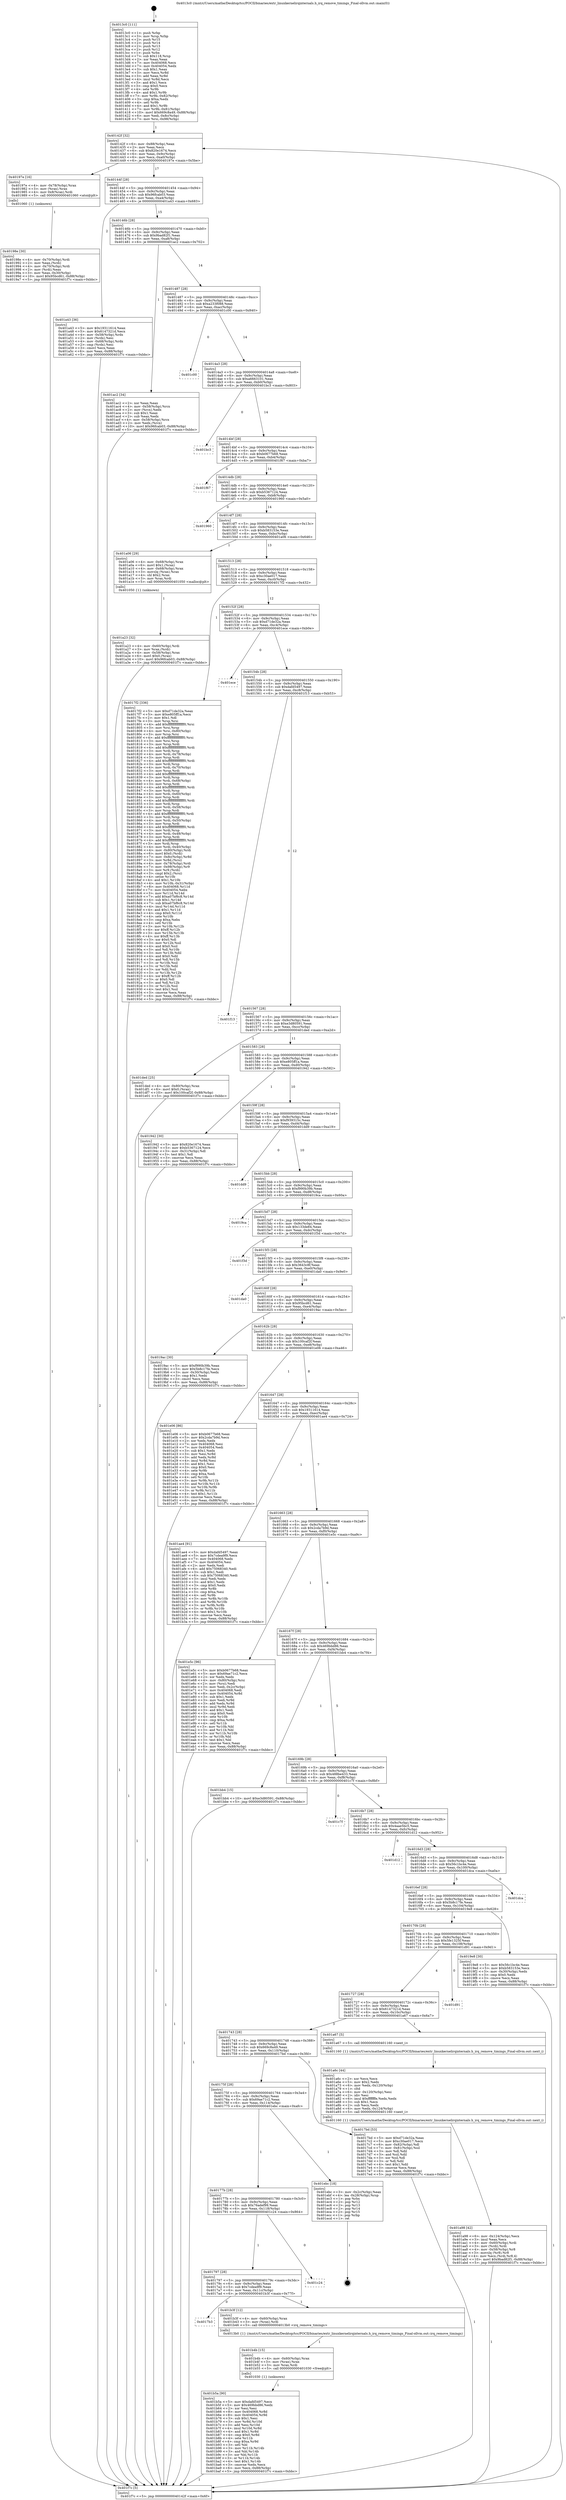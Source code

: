 digraph "0x4013c0" {
  label = "0x4013c0 (/mnt/c/Users/mathe/Desktop/tcc/POCII/binaries/extr_linuxkernelirqinternals.h_irq_remove_timings_Final-ollvm.out::main(0))"
  labelloc = "t"
  node[shape=record]

  Entry [label="",width=0.3,height=0.3,shape=circle,fillcolor=black,style=filled]
  "0x40142f" [label="{
     0x40142f [32]\l
     | [instrs]\l
     &nbsp;&nbsp;0x40142f \<+6\>: mov -0x88(%rbp),%eax\l
     &nbsp;&nbsp;0x401435 \<+2\>: mov %eax,%ecx\l
     &nbsp;&nbsp;0x401437 \<+6\>: sub $0x820e1674,%ecx\l
     &nbsp;&nbsp;0x40143d \<+6\>: mov %eax,-0x9c(%rbp)\l
     &nbsp;&nbsp;0x401443 \<+6\>: mov %ecx,-0xa0(%rbp)\l
     &nbsp;&nbsp;0x401449 \<+6\>: je 000000000040197e \<main+0x5be\>\l
  }"]
  "0x40197e" [label="{
     0x40197e [16]\l
     | [instrs]\l
     &nbsp;&nbsp;0x40197e \<+4\>: mov -0x78(%rbp),%rax\l
     &nbsp;&nbsp;0x401982 \<+3\>: mov (%rax),%rax\l
     &nbsp;&nbsp;0x401985 \<+4\>: mov 0x8(%rax),%rdi\l
     &nbsp;&nbsp;0x401989 \<+5\>: call 0000000000401060 \<atoi@plt\>\l
     | [calls]\l
     &nbsp;&nbsp;0x401060 \{1\} (unknown)\l
  }"]
  "0x40144f" [label="{
     0x40144f [28]\l
     | [instrs]\l
     &nbsp;&nbsp;0x40144f \<+5\>: jmp 0000000000401454 \<main+0x94\>\l
     &nbsp;&nbsp;0x401454 \<+6\>: mov -0x9c(%rbp),%eax\l
     &nbsp;&nbsp;0x40145a \<+5\>: sub $0x96fcab03,%eax\l
     &nbsp;&nbsp;0x40145f \<+6\>: mov %eax,-0xa4(%rbp)\l
     &nbsp;&nbsp;0x401465 \<+6\>: je 0000000000401a43 \<main+0x683\>\l
  }"]
  Exit [label="",width=0.3,height=0.3,shape=circle,fillcolor=black,style=filled,peripheries=2]
  "0x401a43" [label="{
     0x401a43 [36]\l
     | [instrs]\l
     &nbsp;&nbsp;0x401a43 \<+5\>: mov $0x19311614,%eax\l
     &nbsp;&nbsp;0x401a48 \<+5\>: mov $0x6147321d,%ecx\l
     &nbsp;&nbsp;0x401a4d \<+4\>: mov -0x58(%rbp),%rdx\l
     &nbsp;&nbsp;0x401a51 \<+2\>: mov (%rdx),%esi\l
     &nbsp;&nbsp;0x401a53 \<+4\>: mov -0x68(%rbp),%rdx\l
     &nbsp;&nbsp;0x401a57 \<+2\>: cmp (%rdx),%esi\l
     &nbsp;&nbsp;0x401a59 \<+3\>: cmovl %ecx,%eax\l
     &nbsp;&nbsp;0x401a5c \<+6\>: mov %eax,-0x88(%rbp)\l
     &nbsp;&nbsp;0x401a62 \<+5\>: jmp 0000000000401f7c \<main+0xbbc\>\l
  }"]
  "0x40146b" [label="{
     0x40146b [28]\l
     | [instrs]\l
     &nbsp;&nbsp;0x40146b \<+5\>: jmp 0000000000401470 \<main+0xb0\>\l
     &nbsp;&nbsp;0x401470 \<+6\>: mov -0x9c(%rbp),%eax\l
     &nbsp;&nbsp;0x401476 \<+5\>: sub $0x9bad82f1,%eax\l
     &nbsp;&nbsp;0x40147b \<+6\>: mov %eax,-0xa8(%rbp)\l
     &nbsp;&nbsp;0x401481 \<+6\>: je 0000000000401ac2 \<main+0x702\>\l
  }"]
  "0x401b5a" [label="{
     0x401b5a [90]\l
     | [instrs]\l
     &nbsp;&nbsp;0x401b5a \<+5\>: mov $0xdafd5497,%ecx\l
     &nbsp;&nbsp;0x401b5f \<+5\>: mov $0x469bbd86,%edx\l
     &nbsp;&nbsp;0x401b64 \<+2\>: xor %esi,%esi\l
     &nbsp;&nbsp;0x401b66 \<+8\>: mov 0x404068,%r8d\l
     &nbsp;&nbsp;0x401b6e \<+8\>: mov 0x404054,%r9d\l
     &nbsp;&nbsp;0x401b76 \<+3\>: sub $0x1,%esi\l
     &nbsp;&nbsp;0x401b79 \<+3\>: mov %r8d,%r10d\l
     &nbsp;&nbsp;0x401b7c \<+3\>: add %esi,%r10d\l
     &nbsp;&nbsp;0x401b7f \<+4\>: imul %r10d,%r8d\l
     &nbsp;&nbsp;0x401b83 \<+4\>: and $0x1,%r8d\l
     &nbsp;&nbsp;0x401b87 \<+4\>: cmp $0x0,%r8d\l
     &nbsp;&nbsp;0x401b8b \<+4\>: sete %r11b\l
     &nbsp;&nbsp;0x401b8f \<+4\>: cmp $0xa,%r9d\l
     &nbsp;&nbsp;0x401b93 \<+3\>: setl %bl\l
     &nbsp;&nbsp;0x401b96 \<+3\>: mov %r11b,%r14b\l
     &nbsp;&nbsp;0x401b99 \<+3\>: and %bl,%r14b\l
     &nbsp;&nbsp;0x401b9c \<+3\>: xor %bl,%r11b\l
     &nbsp;&nbsp;0x401b9f \<+3\>: or %r11b,%r14b\l
     &nbsp;&nbsp;0x401ba2 \<+4\>: test $0x1,%r14b\l
     &nbsp;&nbsp;0x401ba6 \<+3\>: cmovne %edx,%ecx\l
     &nbsp;&nbsp;0x401ba9 \<+6\>: mov %ecx,-0x88(%rbp)\l
     &nbsp;&nbsp;0x401baf \<+5\>: jmp 0000000000401f7c \<main+0xbbc\>\l
  }"]
  "0x401ac2" [label="{
     0x401ac2 [34]\l
     | [instrs]\l
     &nbsp;&nbsp;0x401ac2 \<+2\>: xor %eax,%eax\l
     &nbsp;&nbsp;0x401ac4 \<+4\>: mov -0x58(%rbp),%rcx\l
     &nbsp;&nbsp;0x401ac8 \<+2\>: mov (%rcx),%edx\l
     &nbsp;&nbsp;0x401aca \<+3\>: sub $0x1,%eax\l
     &nbsp;&nbsp;0x401acd \<+2\>: sub %eax,%edx\l
     &nbsp;&nbsp;0x401acf \<+4\>: mov -0x58(%rbp),%rcx\l
     &nbsp;&nbsp;0x401ad3 \<+2\>: mov %edx,(%rcx)\l
     &nbsp;&nbsp;0x401ad5 \<+10\>: movl $0x96fcab03,-0x88(%rbp)\l
     &nbsp;&nbsp;0x401adf \<+5\>: jmp 0000000000401f7c \<main+0xbbc\>\l
  }"]
  "0x401487" [label="{
     0x401487 [28]\l
     | [instrs]\l
     &nbsp;&nbsp;0x401487 \<+5\>: jmp 000000000040148c \<main+0xcc\>\l
     &nbsp;&nbsp;0x40148c \<+6\>: mov -0x9c(%rbp),%eax\l
     &nbsp;&nbsp;0x401492 \<+5\>: sub $0xa233f088,%eax\l
     &nbsp;&nbsp;0x401497 \<+6\>: mov %eax,-0xac(%rbp)\l
     &nbsp;&nbsp;0x40149d \<+6\>: je 0000000000401c00 \<main+0x840\>\l
  }"]
  "0x401b4b" [label="{
     0x401b4b [15]\l
     | [instrs]\l
     &nbsp;&nbsp;0x401b4b \<+4\>: mov -0x60(%rbp),%rax\l
     &nbsp;&nbsp;0x401b4f \<+3\>: mov (%rax),%rax\l
     &nbsp;&nbsp;0x401b52 \<+3\>: mov %rax,%rdi\l
     &nbsp;&nbsp;0x401b55 \<+5\>: call 0000000000401030 \<free@plt\>\l
     | [calls]\l
     &nbsp;&nbsp;0x401030 \{1\} (unknown)\l
  }"]
  "0x401c00" [label="{
     0x401c00\l
  }", style=dashed]
  "0x4014a3" [label="{
     0x4014a3 [28]\l
     | [instrs]\l
     &nbsp;&nbsp;0x4014a3 \<+5\>: jmp 00000000004014a8 \<main+0xe8\>\l
     &nbsp;&nbsp;0x4014a8 \<+6\>: mov -0x9c(%rbp),%eax\l
     &nbsp;&nbsp;0x4014ae \<+5\>: sub $0xa6663101,%eax\l
     &nbsp;&nbsp;0x4014b3 \<+6\>: mov %eax,-0xb0(%rbp)\l
     &nbsp;&nbsp;0x4014b9 \<+6\>: je 0000000000401bc3 \<main+0x803\>\l
  }"]
  "0x4017b3" [label="{
     0x4017b3\l
  }", style=dashed]
  "0x401bc3" [label="{
     0x401bc3\l
  }", style=dashed]
  "0x4014bf" [label="{
     0x4014bf [28]\l
     | [instrs]\l
     &nbsp;&nbsp;0x4014bf \<+5\>: jmp 00000000004014c4 \<main+0x104\>\l
     &nbsp;&nbsp;0x4014c4 \<+6\>: mov -0x9c(%rbp),%eax\l
     &nbsp;&nbsp;0x4014ca \<+5\>: sub $0xb0677b68,%eax\l
     &nbsp;&nbsp;0x4014cf \<+6\>: mov %eax,-0xb4(%rbp)\l
     &nbsp;&nbsp;0x4014d5 \<+6\>: je 0000000000401f67 \<main+0xba7\>\l
  }"]
  "0x401b3f" [label="{
     0x401b3f [12]\l
     | [instrs]\l
     &nbsp;&nbsp;0x401b3f \<+4\>: mov -0x60(%rbp),%rax\l
     &nbsp;&nbsp;0x401b43 \<+3\>: mov (%rax),%rdi\l
     &nbsp;&nbsp;0x401b46 \<+5\>: call 00000000004013b0 \<irq_remove_timings\>\l
     | [calls]\l
     &nbsp;&nbsp;0x4013b0 \{1\} (/mnt/c/Users/mathe/Desktop/tcc/POCII/binaries/extr_linuxkernelirqinternals.h_irq_remove_timings_Final-ollvm.out::irq_remove_timings)\l
  }"]
  "0x401f67" [label="{
     0x401f67\l
  }", style=dashed]
  "0x4014db" [label="{
     0x4014db [28]\l
     | [instrs]\l
     &nbsp;&nbsp;0x4014db \<+5\>: jmp 00000000004014e0 \<main+0x120\>\l
     &nbsp;&nbsp;0x4014e0 \<+6\>: mov -0x9c(%rbp),%eax\l
     &nbsp;&nbsp;0x4014e6 \<+5\>: sub $0xb5367124,%eax\l
     &nbsp;&nbsp;0x4014eb \<+6\>: mov %eax,-0xb8(%rbp)\l
     &nbsp;&nbsp;0x4014f1 \<+6\>: je 0000000000401960 \<main+0x5a0\>\l
  }"]
  "0x401797" [label="{
     0x401797 [28]\l
     | [instrs]\l
     &nbsp;&nbsp;0x401797 \<+5\>: jmp 000000000040179c \<main+0x3dc\>\l
     &nbsp;&nbsp;0x40179c \<+6\>: mov -0x9c(%rbp),%eax\l
     &nbsp;&nbsp;0x4017a2 \<+5\>: sub $0x7cdea9f9,%eax\l
     &nbsp;&nbsp;0x4017a7 \<+6\>: mov %eax,-0x11c(%rbp)\l
     &nbsp;&nbsp;0x4017ad \<+6\>: je 0000000000401b3f \<main+0x77f\>\l
  }"]
  "0x401960" [label="{
     0x401960\l
  }", style=dashed]
  "0x4014f7" [label="{
     0x4014f7 [28]\l
     | [instrs]\l
     &nbsp;&nbsp;0x4014f7 \<+5\>: jmp 00000000004014fc \<main+0x13c\>\l
     &nbsp;&nbsp;0x4014fc \<+6\>: mov -0x9c(%rbp),%eax\l
     &nbsp;&nbsp;0x401502 \<+5\>: sub $0xb583153e,%eax\l
     &nbsp;&nbsp;0x401507 \<+6\>: mov %eax,-0xbc(%rbp)\l
     &nbsp;&nbsp;0x40150d \<+6\>: je 0000000000401a06 \<main+0x646\>\l
  }"]
  "0x401c24" [label="{
     0x401c24\l
  }", style=dashed]
  "0x401a06" [label="{
     0x401a06 [29]\l
     | [instrs]\l
     &nbsp;&nbsp;0x401a06 \<+4\>: mov -0x68(%rbp),%rax\l
     &nbsp;&nbsp;0x401a0a \<+6\>: movl $0x1,(%rax)\l
     &nbsp;&nbsp;0x401a10 \<+4\>: mov -0x68(%rbp),%rax\l
     &nbsp;&nbsp;0x401a14 \<+3\>: movslq (%rax),%rax\l
     &nbsp;&nbsp;0x401a17 \<+4\>: shl $0x2,%rax\l
     &nbsp;&nbsp;0x401a1b \<+3\>: mov %rax,%rdi\l
     &nbsp;&nbsp;0x401a1e \<+5\>: call 0000000000401050 \<malloc@plt\>\l
     | [calls]\l
     &nbsp;&nbsp;0x401050 \{1\} (unknown)\l
  }"]
  "0x401513" [label="{
     0x401513 [28]\l
     | [instrs]\l
     &nbsp;&nbsp;0x401513 \<+5\>: jmp 0000000000401518 \<main+0x158\>\l
     &nbsp;&nbsp;0x401518 \<+6\>: mov -0x9c(%rbp),%eax\l
     &nbsp;&nbsp;0x40151e \<+5\>: sub $0xc30ae017,%eax\l
     &nbsp;&nbsp;0x401523 \<+6\>: mov %eax,-0xc0(%rbp)\l
     &nbsp;&nbsp;0x401529 \<+6\>: je 00000000004017f2 \<main+0x432\>\l
  }"]
  "0x40177b" [label="{
     0x40177b [28]\l
     | [instrs]\l
     &nbsp;&nbsp;0x40177b \<+5\>: jmp 0000000000401780 \<main+0x3c0\>\l
     &nbsp;&nbsp;0x401780 \<+6\>: mov -0x9c(%rbp),%eax\l
     &nbsp;&nbsp;0x401786 \<+5\>: sub $0x76adef99,%eax\l
     &nbsp;&nbsp;0x40178b \<+6\>: mov %eax,-0x118(%rbp)\l
     &nbsp;&nbsp;0x401791 \<+6\>: je 0000000000401c24 \<main+0x864\>\l
  }"]
  "0x4017f2" [label="{
     0x4017f2 [336]\l
     | [instrs]\l
     &nbsp;&nbsp;0x4017f2 \<+5\>: mov $0xd71de32a,%eax\l
     &nbsp;&nbsp;0x4017f7 \<+5\>: mov $0xe805ff1a,%ecx\l
     &nbsp;&nbsp;0x4017fc \<+2\>: mov $0x1,%dl\l
     &nbsp;&nbsp;0x4017fe \<+3\>: mov %rsp,%rsi\l
     &nbsp;&nbsp;0x401801 \<+4\>: add $0xfffffffffffffff0,%rsi\l
     &nbsp;&nbsp;0x401805 \<+3\>: mov %rsi,%rsp\l
     &nbsp;&nbsp;0x401808 \<+4\>: mov %rsi,-0x80(%rbp)\l
     &nbsp;&nbsp;0x40180c \<+3\>: mov %rsp,%rsi\l
     &nbsp;&nbsp;0x40180f \<+4\>: add $0xfffffffffffffff0,%rsi\l
     &nbsp;&nbsp;0x401813 \<+3\>: mov %rsi,%rsp\l
     &nbsp;&nbsp;0x401816 \<+3\>: mov %rsp,%rdi\l
     &nbsp;&nbsp;0x401819 \<+4\>: add $0xfffffffffffffff0,%rdi\l
     &nbsp;&nbsp;0x40181d \<+3\>: mov %rdi,%rsp\l
     &nbsp;&nbsp;0x401820 \<+4\>: mov %rdi,-0x78(%rbp)\l
     &nbsp;&nbsp;0x401824 \<+3\>: mov %rsp,%rdi\l
     &nbsp;&nbsp;0x401827 \<+4\>: add $0xfffffffffffffff0,%rdi\l
     &nbsp;&nbsp;0x40182b \<+3\>: mov %rdi,%rsp\l
     &nbsp;&nbsp;0x40182e \<+4\>: mov %rdi,-0x70(%rbp)\l
     &nbsp;&nbsp;0x401832 \<+3\>: mov %rsp,%rdi\l
     &nbsp;&nbsp;0x401835 \<+4\>: add $0xfffffffffffffff0,%rdi\l
     &nbsp;&nbsp;0x401839 \<+3\>: mov %rdi,%rsp\l
     &nbsp;&nbsp;0x40183c \<+4\>: mov %rdi,-0x68(%rbp)\l
     &nbsp;&nbsp;0x401840 \<+3\>: mov %rsp,%rdi\l
     &nbsp;&nbsp;0x401843 \<+4\>: add $0xfffffffffffffff0,%rdi\l
     &nbsp;&nbsp;0x401847 \<+3\>: mov %rdi,%rsp\l
     &nbsp;&nbsp;0x40184a \<+4\>: mov %rdi,-0x60(%rbp)\l
     &nbsp;&nbsp;0x40184e \<+3\>: mov %rsp,%rdi\l
     &nbsp;&nbsp;0x401851 \<+4\>: add $0xfffffffffffffff0,%rdi\l
     &nbsp;&nbsp;0x401855 \<+3\>: mov %rdi,%rsp\l
     &nbsp;&nbsp;0x401858 \<+4\>: mov %rdi,-0x58(%rbp)\l
     &nbsp;&nbsp;0x40185c \<+3\>: mov %rsp,%rdi\l
     &nbsp;&nbsp;0x40185f \<+4\>: add $0xfffffffffffffff0,%rdi\l
     &nbsp;&nbsp;0x401863 \<+3\>: mov %rdi,%rsp\l
     &nbsp;&nbsp;0x401866 \<+4\>: mov %rdi,-0x50(%rbp)\l
     &nbsp;&nbsp;0x40186a \<+3\>: mov %rsp,%rdi\l
     &nbsp;&nbsp;0x40186d \<+4\>: add $0xfffffffffffffff0,%rdi\l
     &nbsp;&nbsp;0x401871 \<+3\>: mov %rdi,%rsp\l
     &nbsp;&nbsp;0x401874 \<+4\>: mov %rdi,-0x48(%rbp)\l
     &nbsp;&nbsp;0x401878 \<+3\>: mov %rsp,%rdi\l
     &nbsp;&nbsp;0x40187b \<+4\>: add $0xfffffffffffffff0,%rdi\l
     &nbsp;&nbsp;0x40187f \<+3\>: mov %rdi,%rsp\l
     &nbsp;&nbsp;0x401882 \<+4\>: mov %rdi,-0x40(%rbp)\l
     &nbsp;&nbsp;0x401886 \<+4\>: mov -0x80(%rbp),%rdi\l
     &nbsp;&nbsp;0x40188a \<+6\>: movl $0x0,(%rdi)\l
     &nbsp;&nbsp;0x401890 \<+7\>: mov -0x8c(%rbp),%r8d\l
     &nbsp;&nbsp;0x401897 \<+3\>: mov %r8d,(%rsi)\l
     &nbsp;&nbsp;0x40189a \<+4\>: mov -0x78(%rbp),%rdi\l
     &nbsp;&nbsp;0x40189e \<+7\>: mov -0x98(%rbp),%r9\l
     &nbsp;&nbsp;0x4018a5 \<+3\>: mov %r9,(%rdi)\l
     &nbsp;&nbsp;0x4018a8 \<+3\>: cmpl $0x2,(%rsi)\l
     &nbsp;&nbsp;0x4018ab \<+4\>: setne %r10b\l
     &nbsp;&nbsp;0x4018af \<+4\>: and $0x1,%r10b\l
     &nbsp;&nbsp;0x4018b3 \<+4\>: mov %r10b,-0x31(%rbp)\l
     &nbsp;&nbsp;0x4018b7 \<+8\>: mov 0x404068,%r11d\l
     &nbsp;&nbsp;0x4018bf \<+7\>: mov 0x404054,%ebx\l
     &nbsp;&nbsp;0x4018c6 \<+3\>: mov %r11d,%r14d\l
     &nbsp;&nbsp;0x4018c9 \<+7\>: add $0xa07bf6c8,%r14d\l
     &nbsp;&nbsp;0x4018d0 \<+4\>: sub $0x1,%r14d\l
     &nbsp;&nbsp;0x4018d4 \<+7\>: sub $0xa07bf6c8,%r14d\l
     &nbsp;&nbsp;0x4018db \<+4\>: imul %r14d,%r11d\l
     &nbsp;&nbsp;0x4018df \<+4\>: and $0x1,%r11d\l
     &nbsp;&nbsp;0x4018e3 \<+4\>: cmp $0x0,%r11d\l
     &nbsp;&nbsp;0x4018e7 \<+4\>: sete %r10b\l
     &nbsp;&nbsp;0x4018eb \<+3\>: cmp $0xa,%ebx\l
     &nbsp;&nbsp;0x4018ee \<+4\>: setl %r15b\l
     &nbsp;&nbsp;0x4018f2 \<+3\>: mov %r10b,%r12b\l
     &nbsp;&nbsp;0x4018f5 \<+4\>: xor $0xff,%r12b\l
     &nbsp;&nbsp;0x4018f9 \<+3\>: mov %r15b,%r13b\l
     &nbsp;&nbsp;0x4018fc \<+4\>: xor $0xff,%r13b\l
     &nbsp;&nbsp;0x401900 \<+3\>: xor $0x0,%dl\l
     &nbsp;&nbsp;0x401903 \<+3\>: mov %r12b,%sil\l
     &nbsp;&nbsp;0x401906 \<+4\>: and $0x0,%sil\l
     &nbsp;&nbsp;0x40190a \<+3\>: and %dl,%r10b\l
     &nbsp;&nbsp;0x40190d \<+3\>: mov %r13b,%dil\l
     &nbsp;&nbsp;0x401910 \<+4\>: and $0x0,%dil\l
     &nbsp;&nbsp;0x401914 \<+3\>: and %dl,%r15b\l
     &nbsp;&nbsp;0x401917 \<+3\>: or %r10b,%sil\l
     &nbsp;&nbsp;0x40191a \<+3\>: or %r15b,%dil\l
     &nbsp;&nbsp;0x40191d \<+3\>: xor %dil,%sil\l
     &nbsp;&nbsp;0x401920 \<+3\>: or %r13b,%r12b\l
     &nbsp;&nbsp;0x401923 \<+4\>: xor $0xff,%r12b\l
     &nbsp;&nbsp;0x401927 \<+3\>: or $0x0,%dl\l
     &nbsp;&nbsp;0x40192a \<+3\>: and %dl,%r12b\l
     &nbsp;&nbsp;0x40192d \<+3\>: or %r12b,%sil\l
     &nbsp;&nbsp;0x401930 \<+4\>: test $0x1,%sil\l
     &nbsp;&nbsp;0x401934 \<+3\>: cmovne %ecx,%eax\l
     &nbsp;&nbsp;0x401937 \<+6\>: mov %eax,-0x88(%rbp)\l
     &nbsp;&nbsp;0x40193d \<+5\>: jmp 0000000000401f7c \<main+0xbbc\>\l
  }"]
  "0x40152f" [label="{
     0x40152f [28]\l
     | [instrs]\l
     &nbsp;&nbsp;0x40152f \<+5\>: jmp 0000000000401534 \<main+0x174\>\l
     &nbsp;&nbsp;0x401534 \<+6\>: mov -0x9c(%rbp),%eax\l
     &nbsp;&nbsp;0x40153a \<+5\>: sub $0xd71de32a,%eax\l
     &nbsp;&nbsp;0x40153f \<+6\>: mov %eax,-0xc4(%rbp)\l
     &nbsp;&nbsp;0x401545 \<+6\>: je 0000000000401ece \<main+0xb0e\>\l
  }"]
  "0x401ebc" [label="{
     0x401ebc [18]\l
     | [instrs]\l
     &nbsp;&nbsp;0x401ebc \<+3\>: mov -0x2c(%rbp),%eax\l
     &nbsp;&nbsp;0x401ebf \<+4\>: lea -0x28(%rbp),%rsp\l
     &nbsp;&nbsp;0x401ec3 \<+1\>: pop %rbx\l
     &nbsp;&nbsp;0x401ec4 \<+2\>: pop %r12\l
     &nbsp;&nbsp;0x401ec6 \<+2\>: pop %r13\l
     &nbsp;&nbsp;0x401ec8 \<+2\>: pop %r14\l
     &nbsp;&nbsp;0x401eca \<+2\>: pop %r15\l
     &nbsp;&nbsp;0x401ecc \<+1\>: pop %rbp\l
     &nbsp;&nbsp;0x401ecd \<+1\>: ret\l
  }"]
  "0x401ece" [label="{
     0x401ece\l
  }", style=dashed]
  "0x40154b" [label="{
     0x40154b [28]\l
     | [instrs]\l
     &nbsp;&nbsp;0x40154b \<+5\>: jmp 0000000000401550 \<main+0x190\>\l
     &nbsp;&nbsp;0x401550 \<+6\>: mov -0x9c(%rbp),%eax\l
     &nbsp;&nbsp;0x401556 \<+5\>: sub $0xdafd5497,%eax\l
     &nbsp;&nbsp;0x40155b \<+6\>: mov %eax,-0xc8(%rbp)\l
     &nbsp;&nbsp;0x401561 \<+6\>: je 0000000000401f13 \<main+0xb53\>\l
  }"]
  "0x401a98" [label="{
     0x401a98 [42]\l
     | [instrs]\l
     &nbsp;&nbsp;0x401a98 \<+6\>: mov -0x124(%rbp),%ecx\l
     &nbsp;&nbsp;0x401a9e \<+3\>: imul %eax,%ecx\l
     &nbsp;&nbsp;0x401aa1 \<+4\>: mov -0x60(%rbp),%rdi\l
     &nbsp;&nbsp;0x401aa5 \<+3\>: mov (%rdi),%rdi\l
     &nbsp;&nbsp;0x401aa8 \<+4\>: mov -0x58(%rbp),%r8\l
     &nbsp;&nbsp;0x401aac \<+3\>: movslq (%r8),%r8\l
     &nbsp;&nbsp;0x401aaf \<+4\>: mov %ecx,(%rdi,%r8,4)\l
     &nbsp;&nbsp;0x401ab3 \<+10\>: movl $0x9bad82f1,-0x88(%rbp)\l
     &nbsp;&nbsp;0x401abd \<+5\>: jmp 0000000000401f7c \<main+0xbbc\>\l
  }"]
  "0x401f13" [label="{
     0x401f13\l
  }", style=dashed]
  "0x401567" [label="{
     0x401567 [28]\l
     | [instrs]\l
     &nbsp;&nbsp;0x401567 \<+5\>: jmp 000000000040156c \<main+0x1ac\>\l
     &nbsp;&nbsp;0x40156c \<+6\>: mov -0x9c(%rbp),%eax\l
     &nbsp;&nbsp;0x401572 \<+5\>: sub $0xe3d80591,%eax\l
     &nbsp;&nbsp;0x401577 \<+6\>: mov %eax,-0xcc(%rbp)\l
     &nbsp;&nbsp;0x40157d \<+6\>: je 0000000000401ded \<main+0xa2d\>\l
  }"]
  "0x401a6c" [label="{
     0x401a6c [44]\l
     | [instrs]\l
     &nbsp;&nbsp;0x401a6c \<+2\>: xor %ecx,%ecx\l
     &nbsp;&nbsp;0x401a6e \<+5\>: mov $0x2,%edx\l
     &nbsp;&nbsp;0x401a73 \<+6\>: mov %edx,-0x120(%rbp)\l
     &nbsp;&nbsp;0x401a79 \<+1\>: cltd\l
     &nbsp;&nbsp;0x401a7a \<+6\>: mov -0x120(%rbp),%esi\l
     &nbsp;&nbsp;0x401a80 \<+2\>: idiv %esi\l
     &nbsp;&nbsp;0x401a82 \<+6\>: imul $0xfffffffe,%edx,%edx\l
     &nbsp;&nbsp;0x401a88 \<+3\>: sub $0x1,%ecx\l
     &nbsp;&nbsp;0x401a8b \<+2\>: sub %ecx,%edx\l
     &nbsp;&nbsp;0x401a8d \<+6\>: mov %edx,-0x124(%rbp)\l
     &nbsp;&nbsp;0x401a93 \<+5\>: call 0000000000401160 \<next_i\>\l
     | [calls]\l
     &nbsp;&nbsp;0x401160 \{1\} (/mnt/c/Users/mathe/Desktop/tcc/POCII/binaries/extr_linuxkernelirqinternals.h_irq_remove_timings_Final-ollvm.out::next_i)\l
  }"]
  "0x401ded" [label="{
     0x401ded [25]\l
     | [instrs]\l
     &nbsp;&nbsp;0x401ded \<+4\>: mov -0x80(%rbp),%rax\l
     &nbsp;&nbsp;0x401df1 \<+6\>: movl $0x0,(%rax)\l
     &nbsp;&nbsp;0x401df7 \<+10\>: movl $0x100caf2f,-0x88(%rbp)\l
     &nbsp;&nbsp;0x401e01 \<+5\>: jmp 0000000000401f7c \<main+0xbbc\>\l
  }"]
  "0x401583" [label="{
     0x401583 [28]\l
     | [instrs]\l
     &nbsp;&nbsp;0x401583 \<+5\>: jmp 0000000000401588 \<main+0x1c8\>\l
     &nbsp;&nbsp;0x401588 \<+6\>: mov -0x9c(%rbp),%eax\l
     &nbsp;&nbsp;0x40158e \<+5\>: sub $0xe805ff1a,%eax\l
     &nbsp;&nbsp;0x401593 \<+6\>: mov %eax,-0xd0(%rbp)\l
     &nbsp;&nbsp;0x401599 \<+6\>: je 0000000000401942 \<main+0x582\>\l
  }"]
  "0x401a23" [label="{
     0x401a23 [32]\l
     | [instrs]\l
     &nbsp;&nbsp;0x401a23 \<+4\>: mov -0x60(%rbp),%rdi\l
     &nbsp;&nbsp;0x401a27 \<+3\>: mov %rax,(%rdi)\l
     &nbsp;&nbsp;0x401a2a \<+4\>: mov -0x58(%rbp),%rax\l
     &nbsp;&nbsp;0x401a2e \<+6\>: movl $0x0,(%rax)\l
     &nbsp;&nbsp;0x401a34 \<+10\>: movl $0x96fcab03,-0x88(%rbp)\l
     &nbsp;&nbsp;0x401a3e \<+5\>: jmp 0000000000401f7c \<main+0xbbc\>\l
  }"]
  "0x401942" [label="{
     0x401942 [30]\l
     | [instrs]\l
     &nbsp;&nbsp;0x401942 \<+5\>: mov $0x820e1674,%eax\l
     &nbsp;&nbsp;0x401947 \<+5\>: mov $0xb5367124,%ecx\l
     &nbsp;&nbsp;0x40194c \<+3\>: mov -0x31(%rbp),%dl\l
     &nbsp;&nbsp;0x40194f \<+3\>: test $0x1,%dl\l
     &nbsp;&nbsp;0x401952 \<+3\>: cmovne %ecx,%eax\l
     &nbsp;&nbsp;0x401955 \<+6\>: mov %eax,-0x88(%rbp)\l
     &nbsp;&nbsp;0x40195b \<+5\>: jmp 0000000000401f7c \<main+0xbbc\>\l
  }"]
  "0x40159f" [label="{
     0x40159f [28]\l
     | [instrs]\l
     &nbsp;&nbsp;0x40159f \<+5\>: jmp 00000000004015a4 \<main+0x1e4\>\l
     &nbsp;&nbsp;0x4015a4 \<+6\>: mov -0x9c(%rbp),%eax\l
     &nbsp;&nbsp;0x4015aa \<+5\>: sub $0xf939315c,%eax\l
     &nbsp;&nbsp;0x4015af \<+6\>: mov %eax,-0xd4(%rbp)\l
     &nbsp;&nbsp;0x4015b5 \<+6\>: je 0000000000401dd9 \<main+0xa19\>\l
  }"]
  "0x40198e" [label="{
     0x40198e [30]\l
     | [instrs]\l
     &nbsp;&nbsp;0x40198e \<+4\>: mov -0x70(%rbp),%rdi\l
     &nbsp;&nbsp;0x401992 \<+2\>: mov %eax,(%rdi)\l
     &nbsp;&nbsp;0x401994 \<+4\>: mov -0x70(%rbp),%rdi\l
     &nbsp;&nbsp;0x401998 \<+2\>: mov (%rdi),%eax\l
     &nbsp;&nbsp;0x40199a \<+3\>: mov %eax,-0x30(%rbp)\l
     &nbsp;&nbsp;0x40199d \<+10\>: movl $0x95bcd61,-0x88(%rbp)\l
     &nbsp;&nbsp;0x4019a7 \<+5\>: jmp 0000000000401f7c \<main+0xbbc\>\l
  }"]
  "0x401dd9" [label="{
     0x401dd9\l
  }", style=dashed]
  "0x4015bb" [label="{
     0x4015bb [28]\l
     | [instrs]\l
     &nbsp;&nbsp;0x4015bb \<+5\>: jmp 00000000004015c0 \<main+0x200\>\l
     &nbsp;&nbsp;0x4015c0 \<+6\>: mov -0x9c(%rbp),%eax\l
     &nbsp;&nbsp;0x4015c6 \<+5\>: sub $0xf990b39b,%eax\l
     &nbsp;&nbsp;0x4015cb \<+6\>: mov %eax,-0xd8(%rbp)\l
     &nbsp;&nbsp;0x4015d1 \<+6\>: je 00000000004019ca \<main+0x60a\>\l
  }"]
  "0x4013c0" [label="{
     0x4013c0 [111]\l
     | [instrs]\l
     &nbsp;&nbsp;0x4013c0 \<+1\>: push %rbp\l
     &nbsp;&nbsp;0x4013c1 \<+3\>: mov %rsp,%rbp\l
     &nbsp;&nbsp;0x4013c4 \<+2\>: push %r15\l
     &nbsp;&nbsp;0x4013c6 \<+2\>: push %r14\l
     &nbsp;&nbsp;0x4013c8 \<+2\>: push %r13\l
     &nbsp;&nbsp;0x4013ca \<+2\>: push %r12\l
     &nbsp;&nbsp;0x4013cc \<+1\>: push %rbx\l
     &nbsp;&nbsp;0x4013cd \<+7\>: sub $0x118,%rsp\l
     &nbsp;&nbsp;0x4013d4 \<+2\>: xor %eax,%eax\l
     &nbsp;&nbsp;0x4013d6 \<+7\>: mov 0x404068,%ecx\l
     &nbsp;&nbsp;0x4013dd \<+7\>: mov 0x404054,%edx\l
     &nbsp;&nbsp;0x4013e4 \<+3\>: sub $0x1,%eax\l
     &nbsp;&nbsp;0x4013e7 \<+3\>: mov %ecx,%r8d\l
     &nbsp;&nbsp;0x4013ea \<+3\>: add %eax,%r8d\l
     &nbsp;&nbsp;0x4013ed \<+4\>: imul %r8d,%ecx\l
     &nbsp;&nbsp;0x4013f1 \<+3\>: and $0x1,%ecx\l
     &nbsp;&nbsp;0x4013f4 \<+3\>: cmp $0x0,%ecx\l
     &nbsp;&nbsp;0x4013f7 \<+4\>: sete %r9b\l
     &nbsp;&nbsp;0x4013fb \<+4\>: and $0x1,%r9b\l
     &nbsp;&nbsp;0x4013ff \<+7\>: mov %r9b,-0x82(%rbp)\l
     &nbsp;&nbsp;0x401406 \<+3\>: cmp $0xa,%edx\l
     &nbsp;&nbsp;0x401409 \<+4\>: setl %r9b\l
     &nbsp;&nbsp;0x40140d \<+4\>: and $0x1,%r9b\l
     &nbsp;&nbsp;0x401411 \<+7\>: mov %r9b,-0x81(%rbp)\l
     &nbsp;&nbsp;0x401418 \<+10\>: movl $0x669c8a49,-0x88(%rbp)\l
     &nbsp;&nbsp;0x401422 \<+6\>: mov %edi,-0x8c(%rbp)\l
     &nbsp;&nbsp;0x401428 \<+7\>: mov %rsi,-0x98(%rbp)\l
  }"]
  "0x4019ca" [label="{
     0x4019ca\l
  }", style=dashed]
  "0x4015d7" [label="{
     0x4015d7 [28]\l
     | [instrs]\l
     &nbsp;&nbsp;0x4015d7 \<+5\>: jmp 00000000004015dc \<main+0x21c\>\l
     &nbsp;&nbsp;0x4015dc \<+6\>: mov -0x9c(%rbp),%eax\l
     &nbsp;&nbsp;0x4015e2 \<+5\>: sub $0x133de84,%eax\l
     &nbsp;&nbsp;0x4015e7 \<+6\>: mov %eax,-0xdc(%rbp)\l
     &nbsp;&nbsp;0x4015ed \<+6\>: je 0000000000401f3d \<main+0xb7d\>\l
  }"]
  "0x401f7c" [label="{
     0x401f7c [5]\l
     | [instrs]\l
     &nbsp;&nbsp;0x401f7c \<+5\>: jmp 000000000040142f \<main+0x6f\>\l
  }"]
  "0x401f3d" [label="{
     0x401f3d\l
  }", style=dashed]
  "0x4015f3" [label="{
     0x4015f3 [28]\l
     | [instrs]\l
     &nbsp;&nbsp;0x4015f3 \<+5\>: jmp 00000000004015f8 \<main+0x238\>\l
     &nbsp;&nbsp;0x4015f8 \<+6\>: mov -0x9c(%rbp),%eax\l
     &nbsp;&nbsp;0x4015fe \<+5\>: sub $0x3643c8f,%eax\l
     &nbsp;&nbsp;0x401603 \<+6\>: mov %eax,-0xe0(%rbp)\l
     &nbsp;&nbsp;0x401609 \<+6\>: je 0000000000401da0 \<main+0x9e0\>\l
  }"]
  "0x40175f" [label="{
     0x40175f [28]\l
     | [instrs]\l
     &nbsp;&nbsp;0x40175f \<+5\>: jmp 0000000000401764 \<main+0x3a4\>\l
     &nbsp;&nbsp;0x401764 \<+6\>: mov -0x9c(%rbp),%eax\l
     &nbsp;&nbsp;0x40176a \<+5\>: sub $0x69ae71c2,%eax\l
     &nbsp;&nbsp;0x40176f \<+6\>: mov %eax,-0x114(%rbp)\l
     &nbsp;&nbsp;0x401775 \<+6\>: je 0000000000401ebc \<main+0xafc\>\l
  }"]
  "0x401da0" [label="{
     0x401da0\l
  }", style=dashed]
  "0x40160f" [label="{
     0x40160f [28]\l
     | [instrs]\l
     &nbsp;&nbsp;0x40160f \<+5\>: jmp 0000000000401614 \<main+0x254\>\l
     &nbsp;&nbsp;0x401614 \<+6\>: mov -0x9c(%rbp),%eax\l
     &nbsp;&nbsp;0x40161a \<+5\>: sub $0x95bcd61,%eax\l
     &nbsp;&nbsp;0x40161f \<+6\>: mov %eax,-0xe4(%rbp)\l
     &nbsp;&nbsp;0x401625 \<+6\>: je 00000000004019ac \<main+0x5ec\>\l
  }"]
  "0x4017bd" [label="{
     0x4017bd [53]\l
     | [instrs]\l
     &nbsp;&nbsp;0x4017bd \<+5\>: mov $0xd71de32a,%eax\l
     &nbsp;&nbsp;0x4017c2 \<+5\>: mov $0xc30ae017,%ecx\l
     &nbsp;&nbsp;0x4017c7 \<+6\>: mov -0x82(%rbp),%dl\l
     &nbsp;&nbsp;0x4017cd \<+7\>: mov -0x81(%rbp),%sil\l
     &nbsp;&nbsp;0x4017d4 \<+3\>: mov %dl,%dil\l
     &nbsp;&nbsp;0x4017d7 \<+3\>: and %sil,%dil\l
     &nbsp;&nbsp;0x4017da \<+3\>: xor %sil,%dl\l
     &nbsp;&nbsp;0x4017dd \<+3\>: or %dl,%dil\l
     &nbsp;&nbsp;0x4017e0 \<+4\>: test $0x1,%dil\l
     &nbsp;&nbsp;0x4017e4 \<+3\>: cmovne %ecx,%eax\l
     &nbsp;&nbsp;0x4017e7 \<+6\>: mov %eax,-0x88(%rbp)\l
     &nbsp;&nbsp;0x4017ed \<+5\>: jmp 0000000000401f7c \<main+0xbbc\>\l
  }"]
  "0x4019ac" [label="{
     0x4019ac [30]\l
     | [instrs]\l
     &nbsp;&nbsp;0x4019ac \<+5\>: mov $0xf990b39b,%eax\l
     &nbsp;&nbsp;0x4019b1 \<+5\>: mov $0x5b8c17fe,%ecx\l
     &nbsp;&nbsp;0x4019b6 \<+3\>: mov -0x30(%rbp),%edx\l
     &nbsp;&nbsp;0x4019b9 \<+3\>: cmp $0x1,%edx\l
     &nbsp;&nbsp;0x4019bc \<+3\>: cmovl %ecx,%eax\l
     &nbsp;&nbsp;0x4019bf \<+6\>: mov %eax,-0x88(%rbp)\l
     &nbsp;&nbsp;0x4019c5 \<+5\>: jmp 0000000000401f7c \<main+0xbbc\>\l
  }"]
  "0x40162b" [label="{
     0x40162b [28]\l
     | [instrs]\l
     &nbsp;&nbsp;0x40162b \<+5\>: jmp 0000000000401630 \<main+0x270\>\l
     &nbsp;&nbsp;0x401630 \<+6\>: mov -0x9c(%rbp),%eax\l
     &nbsp;&nbsp;0x401636 \<+5\>: sub $0x100caf2f,%eax\l
     &nbsp;&nbsp;0x40163b \<+6\>: mov %eax,-0xe8(%rbp)\l
     &nbsp;&nbsp;0x401641 \<+6\>: je 0000000000401e06 \<main+0xa46\>\l
  }"]
  "0x401743" [label="{
     0x401743 [28]\l
     | [instrs]\l
     &nbsp;&nbsp;0x401743 \<+5\>: jmp 0000000000401748 \<main+0x388\>\l
     &nbsp;&nbsp;0x401748 \<+6\>: mov -0x9c(%rbp),%eax\l
     &nbsp;&nbsp;0x40174e \<+5\>: sub $0x669c8a49,%eax\l
     &nbsp;&nbsp;0x401753 \<+6\>: mov %eax,-0x110(%rbp)\l
     &nbsp;&nbsp;0x401759 \<+6\>: je 00000000004017bd \<main+0x3fd\>\l
  }"]
  "0x401e06" [label="{
     0x401e06 [86]\l
     | [instrs]\l
     &nbsp;&nbsp;0x401e06 \<+5\>: mov $0xb0677b68,%eax\l
     &nbsp;&nbsp;0x401e0b \<+5\>: mov $0x2cda7b9d,%ecx\l
     &nbsp;&nbsp;0x401e10 \<+2\>: xor %edx,%edx\l
     &nbsp;&nbsp;0x401e12 \<+7\>: mov 0x404068,%esi\l
     &nbsp;&nbsp;0x401e19 \<+7\>: mov 0x404054,%edi\l
     &nbsp;&nbsp;0x401e20 \<+3\>: sub $0x1,%edx\l
     &nbsp;&nbsp;0x401e23 \<+3\>: mov %esi,%r8d\l
     &nbsp;&nbsp;0x401e26 \<+3\>: add %edx,%r8d\l
     &nbsp;&nbsp;0x401e29 \<+4\>: imul %r8d,%esi\l
     &nbsp;&nbsp;0x401e2d \<+3\>: and $0x1,%esi\l
     &nbsp;&nbsp;0x401e30 \<+3\>: cmp $0x0,%esi\l
     &nbsp;&nbsp;0x401e33 \<+4\>: sete %r9b\l
     &nbsp;&nbsp;0x401e37 \<+3\>: cmp $0xa,%edi\l
     &nbsp;&nbsp;0x401e3a \<+4\>: setl %r10b\l
     &nbsp;&nbsp;0x401e3e \<+3\>: mov %r9b,%r11b\l
     &nbsp;&nbsp;0x401e41 \<+3\>: and %r10b,%r11b\l
     &nbsp;&nbsp;0x401e44 \<+3\>: xor %r10b,%r9b\l
     &nbsp;&nbsp;0x401e47 \<+3\>: or %r9b,%r11b\l
     &nbsp;&nbsp;0x401e4a \<+4\>: test $0x1,%r11b\l
     &nbsp;&nbsp;0x401e4e \<+3\>: cmovne %ecx,%eax\l
     &nbsp;&nbsp;0x401e51 \<+6\>: mov %eax,-0x88(%rbp)\l
     &nbsp;&nbsp;0x401e57 \<+5\>: jmp 0000000000401f7c \<main+0xbbc\>\l
  }"]
  "0x401647" [label="{
     0x401647 [28]\l
     | [instrs]\l
     &nbsp;&nbsp;0x401647 \<+5\>: jmp 000000000040164c \<main+0x28c\>\l
     &nbsp;&nbsp;0x40164c \<+6\>: mov -0x9c(%rbp),%eax\l
     &nbsp;&nbsp;0x401652 \<+5\>: sub $0x19311614,%eax\l
     &nbsp;&nbsp;0x401657 \<+6\>: mov %eax,-0xec(%rbp)\l
     &nbsp;&nbsp;0x40165d \<+6\>: je 0000000000401ae4 \<main+0x724\>\l
  }"]
  "0x401a67" [label="{
     0x401a67 [5]\l
     | [instrs]\l
     &nbsp;&nbsp;0x401a67 \<+5\>: call 0000000000401160 \<next_i\>\l
     | [calls]\l
     &nbsp;&nbsp;0x401160 \{1\} (/mnt/c/Users/mathe/Desktop/tcc/POCII/binaries/extr_linuxkernelirqinternals.h_irq_remove_timings_Final-ollvm.out::next_i)\l
  }"]
  "0x401ae4" [label="{
     0x401ae4 [91]\l
     | [instrs]\l
     &nbsp;&nbsp;0x401ae4 \<+5\>: mov $0xdafd5497,%eax\l
     &nbsp;&nbsp;0x401ae9 \<+5\>: mov $0x7cdea9f9,%ecx\l
     &nbsp;&nbsp;0x401aee \<+7\>: mov 0x404068,%edx\l
     &nbsp;&nbsp;0x401af5 \<+7\>: mov 0x404054,%esi\l
     &nbsp;&nbsp;0x401afc \<+2\>: mov %edx,%edi\l
     &nbsp;&nbsp;0x401afe \<+6\>: add $0x75068340,%edi\l
     &nbsp;&nbsp;0x401b04 \<+3\>: sub $0x1,%edi\l
     &nbsp;&nbsp;0x401b07 \<+6\>: sub $0x75068340,%edi\l
     &nbsp;&nbsp;0x401b0d \<+3\>: imul %edi,%edx\l
     &nbsp;&nbsp;0x401b10 \<+3\>: and $0x1,%edx\l
     &nbsp;&nbsp;0x401b13 \<+3\>: cmp $0x0,%edx\l
     &nbsp;&nbsp;0x401b16 \<+4\>: sete %r8b\l
     &nbsp;&nbsp;0x401b1a \<+3\>: cmp $0xa,%esi\l
     &nbsp;&nbsp;0x401b1d \<+4\>: setl %r9b\l
     &nbsp;&nbsp;0x401b21 \<+3\>: mov %r8b,%r10b\l
     &nbsp;&nbsp;0x401b24 \<+3\>: and %r9b,%r10b\l
     &nbsp;&nbsp;0x401b27 \<+3\>: xor %r9b,%r8b\l
     &nbsp;&nbsp;0x401b2a \<+3\>: or %r8b,%r10b\l
     &nbsp;&nbsp;0x401b2d \<+4\>: test $0x1,%r10b\l
     &nbsp;&nbsp;0x401b31 \<+3\>: cmovne %ecx,%eax\l
     &nbsp;&nbsp;0x401b34 \<+6\>: mov %eax,-0x88(%rbp)\l
     &nbsp;&nbsp;0x401b3a \<+5\>: jmp 0000000000401f7c \<main+0xbbc\>\l
  }"]
  "0x401663" [label="{
     0x401663 [28]\l
     | [instrs]\l
     &nbsp;&nbsp;0x401663 \<+5\>: jmp 0000000000401668 \<main+0x2a8\>\l
     &nbsp;&nbsp;0x401668 \<+6\>: mov -0x9c(%rbp),%eax\l
     &nbsp;&nbsp;0x40166e \<+5\>: sub $0x2cda7b9d,%eax\l
     &nbsp;&nbsp;0x401673 \<+6\>: mov %eax,-0xf0(%rbp)\l
     &nbsp;&nbsp;0x401679 \<+6\>: je 0000000000401e5c \<main+0xa9c\>\l
  }"]
  "0x401727" [label="{
     0x401727 [28]\l
     | [instrs]\l
     &nbsp;&nbsp;0x401727 \<+5\>: jmp 000000000040172c \<main+0x36c\>\l
     &nbsp;&nbsp;0x40172c \<+6\>: mov -0x9c(%rbp),%eax\l
     &nbsp;&nbsp;0x401732 \<+5\>: sub $0x6147321d,%eax\l
     &nbsp;&nbsp;0x401737 \<+6\>: mov %eax,-0x10c(%rbp)\l
     &nbsp;&nbsp;0x40173d \<+6\>: je 0000000000401a67 \<main+0x6a7\>\l
  }"]
  "0x401e5c" [label="{
     0x401e5c [96]\l
     | [instrs]\l
     &nbsp;&nbsp;0x401e5c \<+5\>: mov $0xb0677b68,%eax\l
     &nbsp;&nbsp;0x401e61 \<+5\>: mov $0x69ae71c2,%ecx\l
     &nbsp;&nbsp;0x401e66 \<+2\>: xor %edx,%edx\l
     &nbsp;&nbsp;0x401e68 \<+4\>: mov -0x80(%rbp),%rsi\l
     &nbsp;&nbsp;0x401e6c \<+2\>: mov (%rsi),%edi\l
     &nbsp;&nbsp;0x401e6e \<+3\>: mov %edi,-0x2c(%rbp)\l
     &nbsp;&nbsp;0x401e71 \<+7\>: mov 0x404068,%edi\l
     &nbsp;&nbsp;0x401e78 \<+8\>: mov 0x404054,%r8d\l
     &nbsp;&nbsp;0x401e80 \<+3\>: sub $0x1,%edx\l
     &nbsp;&nbsp;0x401e83 \<+3\>: mov %edi,%r9d\l
     &nbsp;&nbsp;0x401e86 \<+3\>: add %edx,%r9d\l
     &nbsp;&nbsp;0x401e89 \<+4\>: imul %r9d,%edi\l
     &nbsp;&nbsp;0x401e8d \<+3\>: and $0x1,%edi\l
     &nbsp;&nbsp;0x401e90 \<+3\>: cmp $0x0,%edi\l
     &nbsp;&nbsp;0x401e93 \<+4\>: sete %r10b\l
     &nbsp;&nbsp;0x401e97 \<+4\>: cmp $0xa,%r8d\l
     &nbsp;&nbsp;0x401e9b \<+4\>: setl %r11b\l
     &nbsp;&nbsp;0x401e9f \<+3\>: mov %r10b,%bl\l
     &nbsp;&nbsp;0x401ea2 \<+3\>: and %r11b,%bl\l
     &nbsp;&nbsp;0x401ea5 \<+3\>: xor %r11b,%r10b\l
     &nbsp;&nbsp;0x401ea8 \<+3\>: or %r10b,%bl\l
     &nbsp;&nbsp;0x401eab \<+3\>: test $0x1,%bl\l
     &nbsp;&nbsp;0x401eae \<+3\>: cmovne %ecx,%eax\l
     &nbsp;&nbsp;0x401eb1 \<+6\>: mov %eax,-0x88(%rbp)\l
     &nbsp;&nbsp;0x401eb7 \<+5\>: jmp 0000000000401f7c \<main+0xbbc\>\l
  }"]
  "0x40167f" [label="{
     0x40167f [28]\l
     | [instrs]\l
     &nbsp;&nbsp;0x40167f \<+5\>: jmp 0000000000401684 \<main+0x2c4\>\l
     &nbsp;&nbsp;0x401684 \<+6\>: mov -0x9c(%rbp),%eax\l
     &nbsp;&nbsp;0x40168a \<+5\>: sub $0x469bbd86,%eax\l
     &nbsp;&nbsp;0x40168f \<+6\>: mov %eax,-0xf4(%rbp)\l
     &nbsp;&nbsp;0x401695 \<+6\>: je 0000000000401bb4 \<main+0x7f4\>\l
  }"]
  "0x401d91" [label="{
     0x401d91\l
  }", style=dashed]
  "0x401bb4" [label="{
     0x401bb4 [15]\l
     | [instrs]\l
     &nbsp;&nbsp;0x401bb4 \<+10\>: movl $0xe3d80591,-0x88(%rbp)\l
     &nbsp;&nbsp;0x401bbe \<+5\>: jmp 0000000000401f7c \<main+0xbbc\>\l
  }"]
  "0x40169b" [label="{
     0x40169b [28]\l
     | [instrs]\l
     &nbsp;&nbsp;0x40169b \<+5\>: jmp 00000000004016a0 \<main+0x2e0\>\l
     &nbsp;&nbsp;0x4016a0 \<+6\>: mov -0x9c(%rbp),%eax\l
     &nbsp;&nbsp;0x4016a6 \<+5\>: sub $0x488be433,%eax\l
     &nbsp;&nbsp;0x4016ab \<+6\>: mov %eax,-0xf8(%rbp)\l
     &nbsp;&nbsp;0x4016b1 \<+6\>: je 0000000000401c7f \<main+0x8bf\>\l
  }"]
  "0x40170b" [label="{
     0x40170b [28]\l
     | [instrs]\l
     &nbsp;&nbsp;0x40170b \<+5\>: jmp 0000000000401710 \<main+0x350\>\l
     &nbsp;&nbsp;0x401710 \<+6\>: mov -0x9c(%rbp),%eax\l
     &nbsp;&nbsp;0x401716 \<+5\>: sub $0x5fe1325f,%eax\l
     &nbsp;&nbsp;0x40171b \<+6\>: mov %eax,-0x108(%rbp)\l
     &nbsp;&nbsp;0x401721 \<+6\>: je 0000000000401d91 \<main+0x9d1\>\l
  }"]
  "0x401c7f" [label="{
     0x401c7f\l
  }", style=dashed]
  "0x4016b7" [label="{
     0x4016b7 [28]\l
     | [instrs]\l
     &nbsp;&nbsp;0x4016b7 \<+5\>: jmp 00000000004016bc \<main+0x2fc\>\l
     &nbsp;&nbsp;0x4016bc \<+6\>: mov -0x9c(%rbp),%eax\l
     &nbsp;&nbsp;0x4016c2 \<+5\>: sub $0x4aae5bc5,%eax\l
     &nbsp;&nbsp;0x4016c7 \<+6\>: mov %eax,-0xfc(%rbp)\l
     &nbsp;&nbsp;0x4016cd \<+6\>: je 0000000000401d12 \<main+0x952\>\l
  }"]
  "0x4019e8" [label="{
     0x4019e8 [30]\l
     | [instrs]\l
     &nbsp;&nbsp;0x4019e8 \<+5\>: mov $0x56c1bc4e,%eax\l
     &nbsp;&nbsp;0x4019ed \<+5\>: mov $0xb583153e,%ecx\l
     &nbsp;&nbsp;0x4019f2 \<+3\>: mov -0x30(%rbp),%edx\l
     &nbsp;&nbsp;0x4019f5 \<+3\>: cmp $0x0,%edx\l
     &nbsp;&nbsp;0x4019f8 \<+3\>: cmove %ecx,%eax\l
     &nbsp;&nbsp;0x4019fb \<+6\>: mov %eax,-0x88(%rbp)\l
     &nbsp;&nbsp;0x401a01 \<+5\>: jmp 0000000000401f7c \<main+0xbbc\>\l
  }"]
  "0x401d12" [label="{
     0x401d12\l
  }", style=dashed]
  "0x4016d3" [label="{
     0x4016d3 [28]\l
     | [instrs]\l
     &nbsp;&nbsp;0x4016d3 \<+5\>: jmp 00000000004016d8 \<main+0x318\>\l
     &nbsp;&nbsp;0x4016d8 \<+6\>: mov -0x9c(%rbp),%eax\l
     &nbsp;&nbsp;0x4016de \<+5\>: sub $0x56c1bc4e,%eax\l
     &nbsp;&nbsp;0x4016e3 \<+6\>: mov %eax,-0x100(%rbp)\l
     &nbsp;&nbsp;0x4016e9 \<+6\>: je 0000000000401dca \<main+0xa0a\>\l
  }"]
  "0x4016ef" [label="{
     0x4016ef [28]\l
     | [instrs]\l
     &nbsp;&nbsp;0x4016ef \<+5\>: jmp 00000000004016f4 \<main+0x334\>\l
     &nbsp;&nbsp;0x4016f4 \<+6\>: mov -0x9c(%rbp),%eax\l
     &nbsp;&nbsp;0x4016fa \<+5\>: sub $0x5b8c17fe,%eax\l
     &nbsp;&nbsp;0x4016ff \<+6\>: mov %eax,-0x104(%rbp)\l
     &nbsp;&nbsp;0x401705 \<+6\>: je 00000000004019e8 \<main+0x628\>\l
  }"]
  "0x401dca" [label="{
     0x401dca\l
  }", style=dashed]
  Entry -> "0x4013c0" [label=" 1"]
  "0x40142f" -> "0x40197e" [label=" 1"]
  "0x40142f" -> "0x40144f" [label=" 17"]
  "0x401ebc" -> Exit [label=" 1"]
  "0x40144f" -> "0x401a43" [label=" 2"]
  "0x40144f" -> "0x40146b" [label=" 15"]
  "0x401e5c" -> "0x401f7c" [label=" 1"]
  "0x40146b" -> "0x401ac2" [label=" 1"]
  "0x40146b" -> "0x401487" [label=" 14"]
  "0x401e06" -> "0x401f7c" [label=" 1"]
  "0x401487" -> "0x401c00" [label=" 0"]
  "0x401487" -> "0x4014a3" [label=" 14"]
  "0x401ded" -> "0x401f7c" [label=" 1"]
  "0x4014a3" -> "0x401bc3" [label=" 0"]
  "0x4014a3" -> "0x4014bf" [label=" 14"]
  "0x401bb4" -> "0x401f7c" [label=" 1"]
  "0x4014bf" -> "0x401f67" [label=" 0"]
  "0x4014bf" -> "0x4014db" [label=" 14"]
  "0x401b5a" -> "0x401f7c" [label=" 1"]
  "0x4014db" -> "0x401960" [label=" 0"]
  "0x4014db" -> "0x4014f7" [label=" 14"]
  "0x401b3f" -> "0x401b4b" [label=" 1"]
  "0x4014f7" -> "0x401a06" [label=" 1"]
  "0x4014f7" -> "0x401513" [label=" 13"]
  "0x401797" -> "0x4017b3" [label=" 0"]
  "0x401513" -> "0x4017f2" [label=" 1"]
  "0x401513" -> "0x40152f" [label=" 12"]
  "0x401b4b" -> "0x401b5a" [label=" 1"]
  "0x40152f" -> "0x401ece" [label=" 0"]
  "0x40152f" -> "0x40154b" [label=" 12"]
  "0x40177b" -> "0x401797" [label=" 1"]
  "0x40154b" -> "0x401f13" [label=" 0"]
  "0x40154b" -> "0x401567" [label=" 12"]
  "0x401797" -> "0x401b3f" [label=" 1"]
  "0x401567" -> "0x401ded" [label=" 1"]
  "0x401567" -> "0x401583" [label=" 11"]
  "0x40175f" -> "0x40177b" [label=" 1"]
  "0x401583" -> "0x401942" [label=" 1"]
  "0x401583" -> "0x40159f" [label=" 10"]
  "0x40175f" -> "0x401ebc" [label=" 1"]
  "0x40159f" -> "0x401dd9" [label=" 0"]
  "0x40159f" -> "0x4015bb" [label=" 10"]
  "0x40177b" -> "0x401c24" [label=" 0"]
  "0x4015bb" -> "0x4019ca" [label=" 0"]
  "0x4015bb" -> "0x4015d7" [label=" 10"]
  "0x401ac2" -> "0x401f7c" [label=" 1"]
  "0x4015d7" -> "0x401f3d" [label=" 0"]
  "0x4015d7" -> "0x4015f3" [label=" 10"]
  "0x401a98" -> "0x401f7c" [label=" 1"]
  "0x4015f3" -> "0x401da0" [label=" 0"]
  "0x4015f3" -> "0x40160f" [label=" 10"]
  "0x401a6c" -> "0x401a98" [label=" 1"]
  "0x40160f" -> "0x4019ac" [label=" 1"]
  "0x40160f" -> "0x40162b" [label=" 9"]
  "0x401a67" -> "0x401a6c" [label=" 1"]
  "0x40162b" -> "0x401e06" [label=" 1"]
  "0x40162b" -> "0x401647" [label=" 8"]
  "0x401a23" -> "0x401f7c" [label=" 1"]
  "0x401647" -> "0x401ae4" [label=" 1"]
  "0x401647" -> "0x401663" [label=" 7"]
  "0x401a06" -> "0x401a23" [label=" 1"]
  "0x401663" -> "0x401e5c" [label=" 1"]
  "0x401663" -> "0x40167f" [label=" 6"]
  "0x4019ac" -> "0x401f7c" [label=" 1"]
  "0x40167f" -> "0x401bb4" [label=" 1"]
  "0x40167f" -> "0x40169b" [label=" 5"]
  "0x40198e" -> "0x401f7c" [label=" 1"]
  "0x40169b" -> "0x401c7f" [label=" 0"]
  "0x40169b" -> "0x4016b7" [label=" 5"]
  "0x401942" -> "0x401f7c" [label=" 1"]
  "0x4016b7" -> "0x401d12" [label=" 0"]
  "0x4016b7" -> "0x4016d3" [label=" 5"]
  "0x4017f2" -> "0x401f7c" [label=" 1"]
  "0x4016d3" -> "0x401dca" [label=" 0"]
  "0x4016d3" -> "0x4016ef" [label=" 5"]
  "0x401ae4" -> "0x401f7c" [label=" 1"]
  "0x4016ef" -> "0x4019e8" [label=" 1"]
  "0x4016ef" -> "0x40170b" [label=" 4"]
  "0x40197e" -> "0x40198e" [label=" 1"]
  "0x40170b" -> "0x401d91" [label=" 0"]
  "0x40170b" -> "0x401727" [label=" 4"]
  "0x4019e8" -> "0x401f7c" [label=" 1"]
  "0x401727" -> "0x401a67" [label=" 1"]
  "0x401727" -> "0x401743" [label=" 3"]
  "0x401a43" -> "0x401f7c" [label=" 2"]
  "0x401743" -> "0x4017bd" [label=" 1"]
  "0x401743" -> "0x40175f" [label=" 2"]
  "0x4017bd" -> "0x401f7c" [label=" 1"]
  "0x4013c0" -> "0x40142f" [label=" 1"]
  "0x401f7c" -> "0x40142f" [label=" 17"]
}
